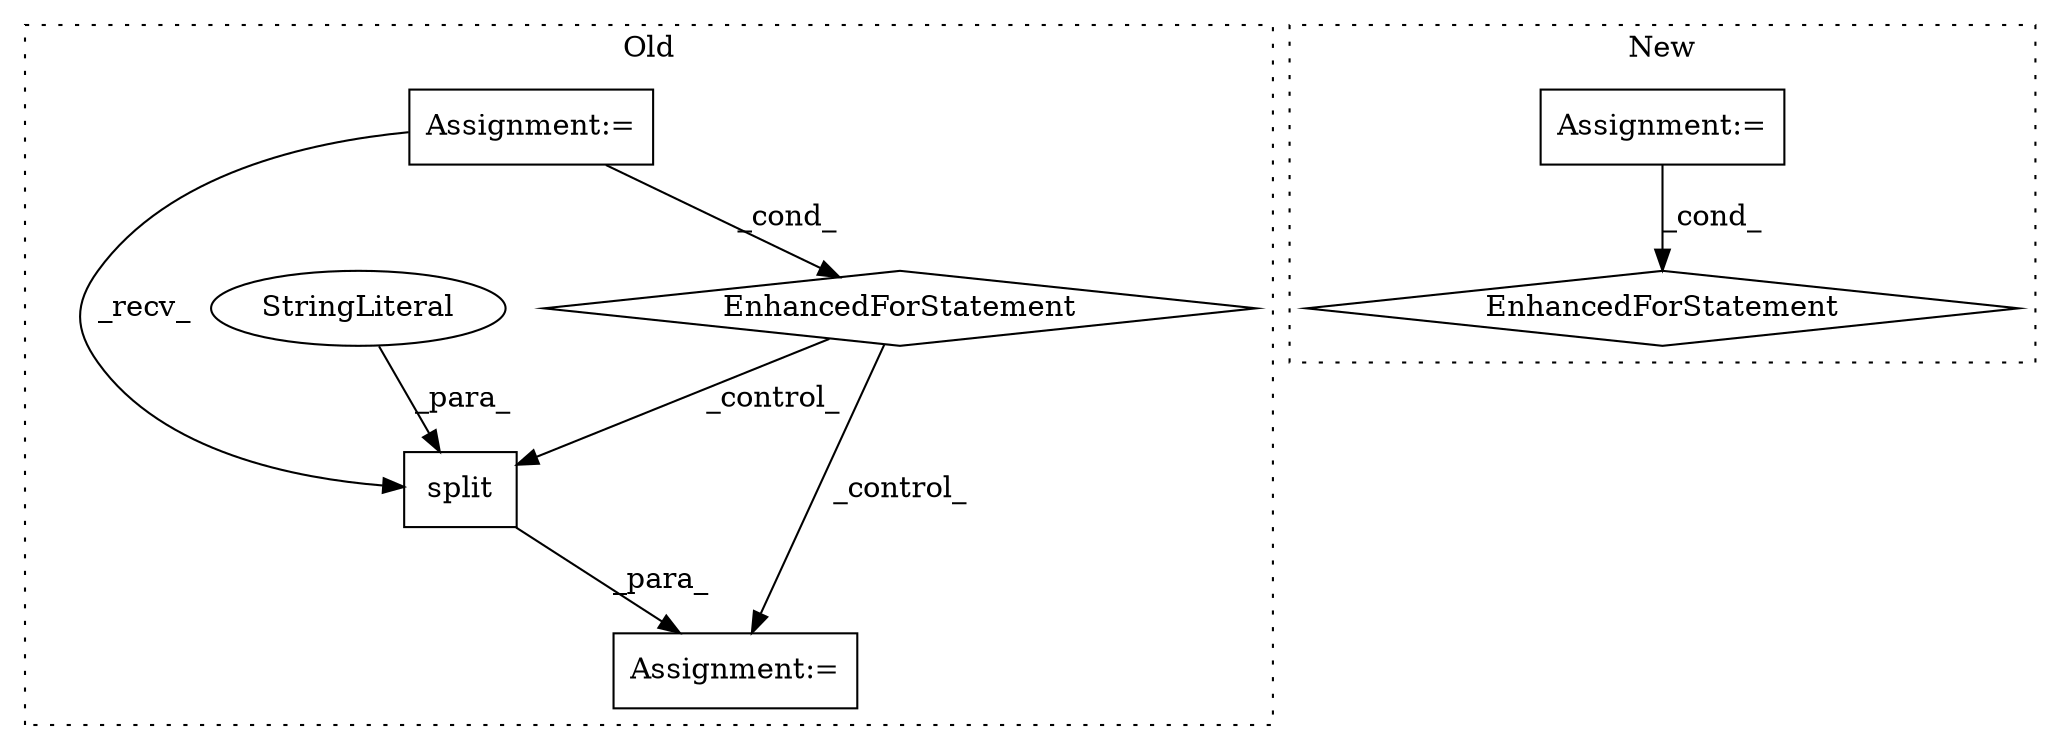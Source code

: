 digraph G {
subgraph cluster0 {
1 [label="split" a="32" s="1793,1802" l="6,1" shape="box"];
4 [label="Assignment:=" a="7" s="1767" l="1" shape="box"];
5 [label="StringLiteral" a="45" s="1799" l="3" shape="ellipse"];
6 [label="Assignment:=" a="7" s="1446" l="1" shape="box"];
7 [label="EnhancedForStatement" a="70" s="1679,1748" l="53,2" shape="diamond"];
label = "Old";
style="dotted";
}
subgraph cluster1 {
2 [label="EnhancedForStatement" a="70" s="1191,1279" l="53,2" shape="diamond"];
3 [label="Assignment:=" a="7" s="1191,1279" l="53,2" shape="box"];
label = "New";
style="dotted";
}
1 -> 4 [label="_para_"];
3 -> 2 [label="_cond_"];
5 -> 1 [label="_para_"];
6 -> 1 [label="_recv_"];
6 -> 7 [label="_cond_"];
7 -> 4 [label="_control_"];
7 -> 1 [label="_control_"];
}